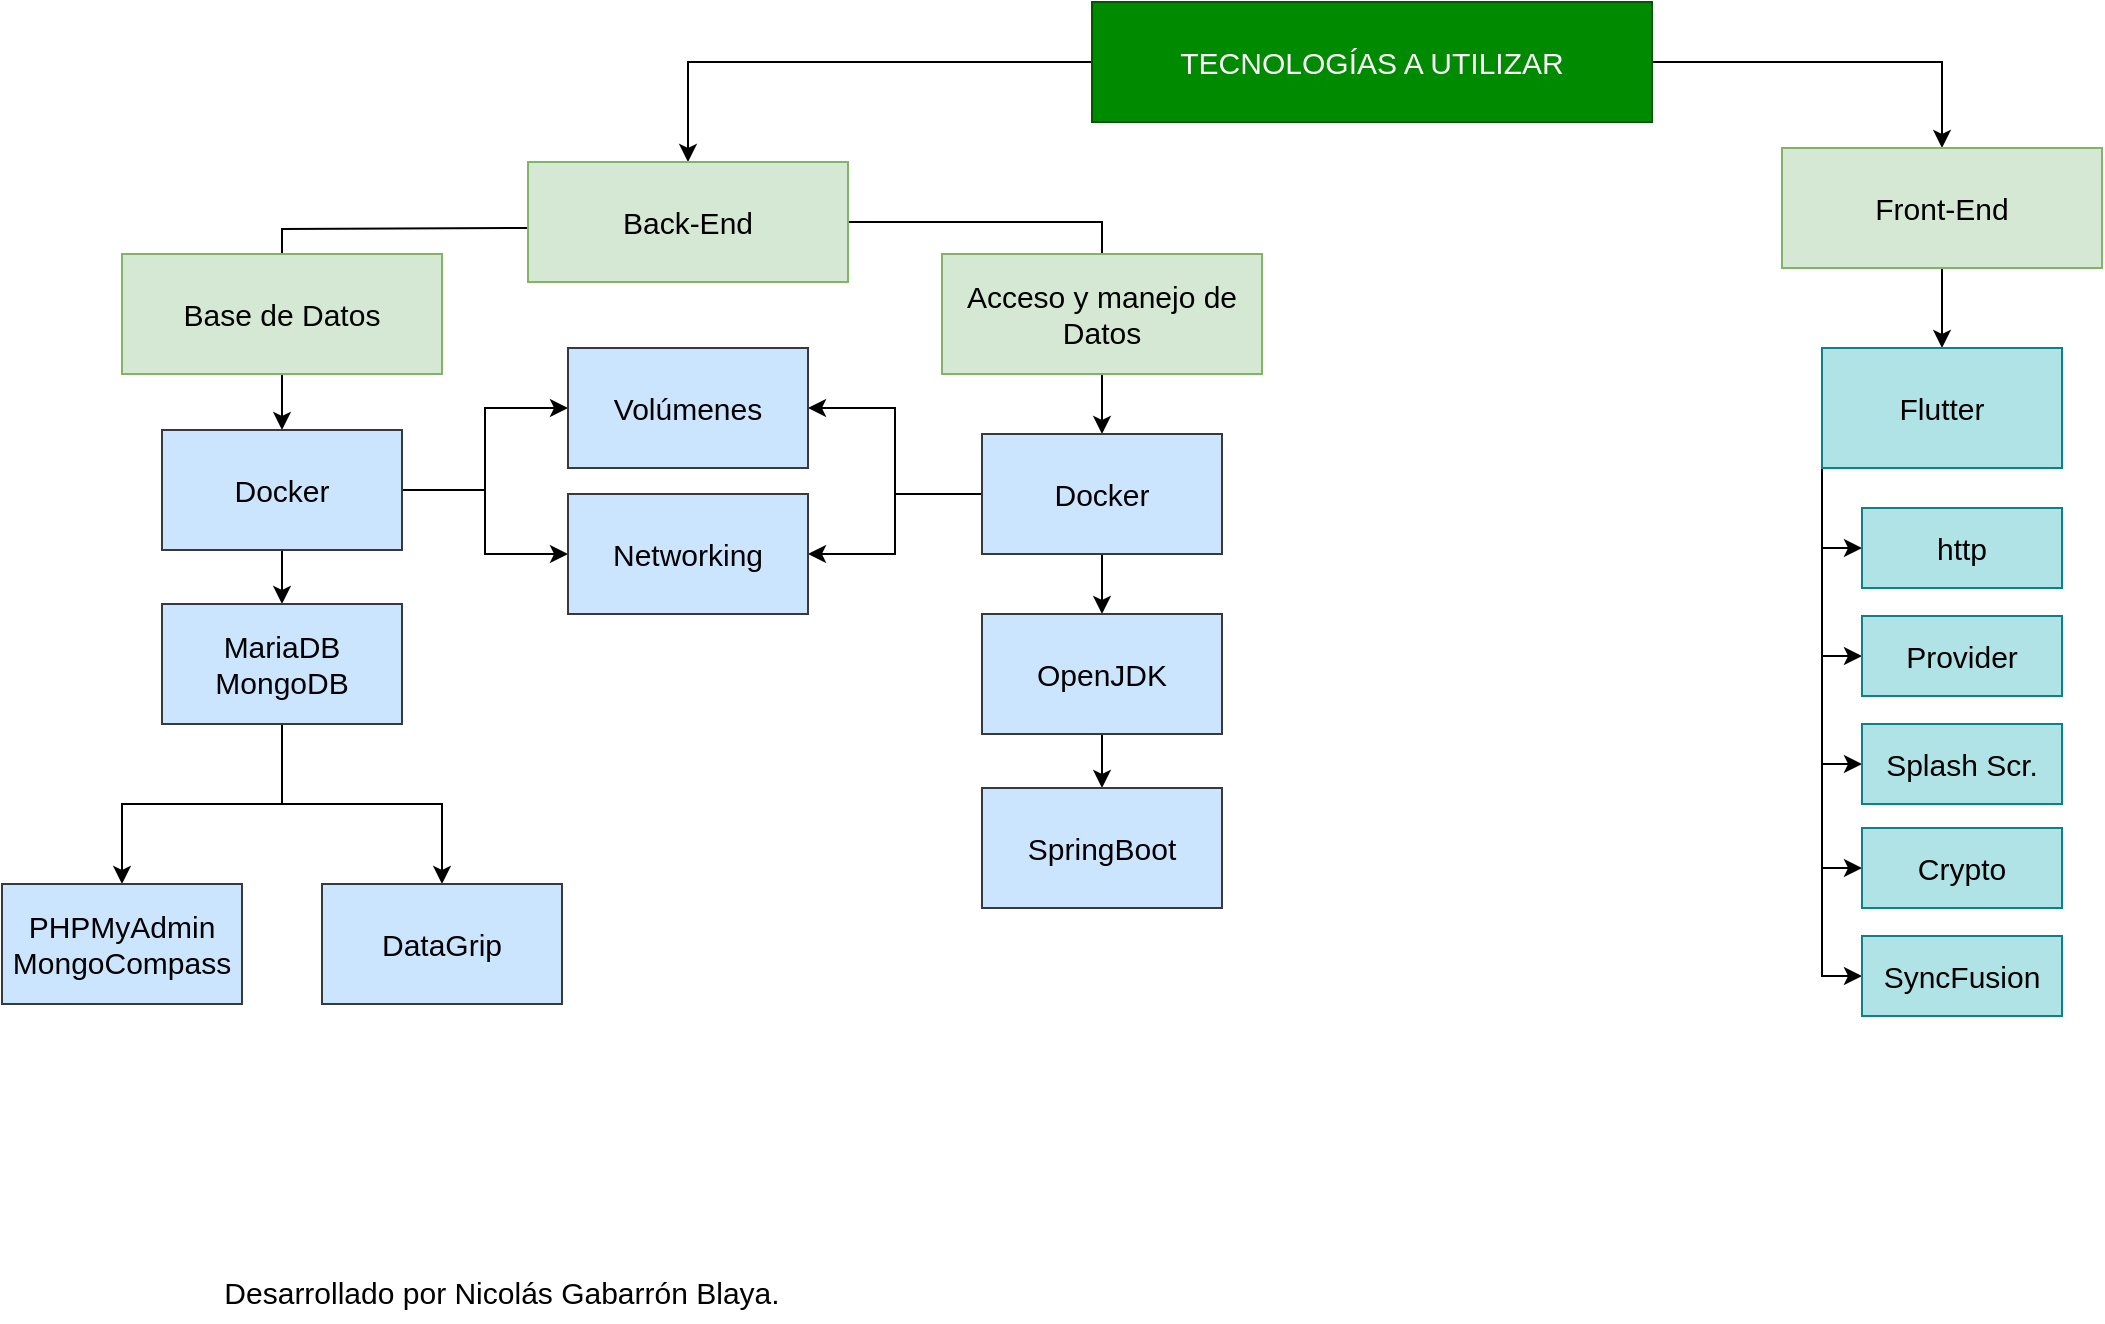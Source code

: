 <mxfile version="16.5.1" type="device"><diagram id="NNoNFBBT7Oe9PIwJORF4" name="Página-1"><mxGraphModel dx="2275" dy="769" grid="1" gridSize="10" guides="1" tooltips="1" connect="1" arrows="1" fold="1" page="1" pageScale="1" pageWidth="1169" pageHeight="827" math="0" shadow="0"><root><mxCell id="0"/><mxCell id="1" parent="0"/><mxCell id="P5pfaCW8GdJxBX0kkYBG-5" style="edgeStyle=orthogonalEdgeStyle;rounded=0;orthogonalLoop=1;jettySize=auto;html=1;entryX=0.5;entryY=0;entryDx=0;entryDy=0;fontSize=15;" parent="1" source="P5pfaCW8GdJxBX0kkYBG-1" target="P5pfaCW8GdJxBX0kkYBG-2" edge="1"><mxGeometry relative="1" as="geometry"/></mxCell><mxCell id="P5pfaCW8GdJxBX0kkYBG-6" style="edgeStyle=orthogonalEdgeStyle;rounded=0;orthogonalLoop=1;jettySize=auto;html=1;fontSize=15;" parent="1" source="P5pfaCW8GdJxBX0kkYBG-1" target="P5pfaCW8GdJxBX0kkYBG-3" edge="1"><mxGeometry relative="1" as="geometry"/></mxCell><mxCell id="P5pfaCW8GdJxBX0kkYBG-1" value="TECNOLOGÍAS A UTILIZAR" style="rounded=0;whiteSpace=wrap;html=1;fillColor=#008a00;strokeColor=#005700;fontSize=15;fontColor=#ffffff;" parent="1" vertex="1"><mxGeometry x="445" y="167" width="280" height="60" as="geometry"/></mxCell><mxCell id="VD9GNqxOLNKyWqM4I-6m-1" style="edgeStyle=orthogonalEdgeStyle;rounded=0;orthogonalLoop=1;jettySize=auto;html=1;" parent="1" target="P5pfaCW8GdJxBX0kkYBG-32" edge="1"><mxGeometry relative="1" as="geometry"><mxPoint x="163.0" y="280" as="sourcePoint"/></mxGeometry></mxCell><mxCell id="VD9GNqxOLNKyWqM4I-6m-9" style="edgeStyle=orthogonalEdgeStyle;rounded=0;orthogonalLoop=1;jettySize=auto;html=1;" parent="1" source="P5pfaCW8GdJxBX0kkYBG-2" target="VD9GNqxOLNKyWqM4I-6m-3" edge="1"><mxGeometry relative="1" as="geometry"/></mxCell><mxCell id="P5pfaCW8GdJxBX0kkYBG-2" value="Back-End" style="rounded=0;whiteSpace=wrap;html=1;fontSize=15;fillColor=#d5e8d4;strokeColor=#82b366;" parent="1" vertex="1"><mxGeometry x="163" y="247" width="160" height="60" as="geometry"/></mxCell><mxCell id="P5pfaCW8GdJxBX0kkYBG-30" style="edgeStyle=orthogonalEdgeStyle;rounded=0;orthogonalLoop=1;jettySize=auto;html=1;exitX=0.5;exitY=1;exitDx=0;exitDy=0;fontSize=15;" parent="1" source="P5pfaCW8GdJxBX0kkYBG-3" target="P5pfaCW8GdJxBX0kkYBG-14" edge="1"><mxGeometry relative="1" as="geometry"/></mxCell><mxCell id="P5pfaCW8GdJxBX0kkYBG-3" value="Front-End" style="rounded=0;whiteSpace=wrap;html=1;fontSize=15;fillColor=#d5e8d4;strokeColor=#82b366;" parent="1" vertex="1"><mxGeometry x="790" y="240" width="160" height="60" as="geometry"/></mxCell><mxCell id="P5pfaCW8GdJxBX0kkYBG-18" style="edgeStyle=orthogonalEdgeStyle;rounded=0;orthogonalLoop=1;jettySize=auto;html=1;exitX=0;exitY=1;exitDx=0;exitDy=0;entryX=0;entryY=0.5;entryDx=0;entryDy=0;fontSize=15;" parent="1" source="P5pfaCW8GdJxBX0kkYBG-14" target="P5pfaCW8GdJxBX0kkYBG-17" edge="1"><mxGeometry relative="1" as="geometry"/></mxCell><mxCell id="P5pfaCW8GdJxBX0kkYBG-19" style="edgeStyle=orthogonalEdgeStyle;rounded=0;orthogonalLoop=1;jettySize=auto;html=1;exitX=0;exitY=1;exitDx=0;exitDy=0;entryX=0;entryY=0.5;entryDx=0;entryDy=0;fontSize=15;" parent="1" source="P5pfaCW8GdJxBX0kkYBG-14" target="P5pfaCW8GdJxBX0kkYBG-15" edge="1"><mxGeometry relative="1" as="geometry"/></mxCell><mxCell id="VD9GNqxOLNKyWqM4I-6m-20" style="edgeStyle=orthogonalEdgeStyle;rounded=0;orthogonalLoop=1;jettySize=auto;html=1;exitX=0;exitY=1;exitDx=0;exitDy=0;entryX=0;entryY=0.5;entryDx=0;entryDy=0;" parent="1" source="P5pfaCW8GdJxBX0kkYBG-14" target="VD9GNqxOLNKyWqM4I-6m-17" edge="1"><mxGeometry relative="1" as="geometry"/></mxCell><mxCell id="VD9GNqxOLNKyWqM4I-6m-21" style="edgeStyle=orthogonalEdgeStyle;rounded=0;orthogonalLoop=1;jettySize=auto;html=1;exitX=0;exitY=1;exitDx=0;exitDy=0;entryX=0;entryY=0.5;entryDx=0;entryDy=0;" parent="1" source="P5pfaCW8GdJxBX0kkYBG-14" target="VD9GNqxOLNKyWqM4I-6m-18" edge="1"><mxGeometry relative="1" as="geometry"/></mxCell><mxCell id="VD9GNqxOLNKyWqM4I-6m-22" style="edgeStyle=orthogonalEdgeStyle;rounded=0;orthogonalLoop=1;jettySize=auto;html=1;exitX=0;exitY=1;exitDx=0;exitDy=0;entryX=0;entryY=0.5;entryDx=0;entryDy=0;" parent="1" source="P5pfaCW8GdJxBX0kkYBG-14" target="VD9GNqxOLNKyWqM4I-6m-19" edge="1"><mxGeometry relative="1" as="geometry"/></mxCell><mxCell id="P5pfaCW8GdJxBX0kkYBG-14" value="Flutter" style="rounded=0;whiteSpace=wrap;html=1;fontSize=15;fillColor=#b0e3e6;strokeColor=#0e8088;" parent="1" vertex="1"><mxGeometry x="810" y="340" width="120" height="60" as="geometry"/></mxCell><mxCell id="P5pfaCW8GdJxBX0kkYBG-15" value="Provider" style="rounded=0;whiteSpace=wrap;html=1;fontSize=15;fillColor=#b0e3e6;strokeColor=#0e8088;" parent="1" vertex="1"><mxGeometry x="830" y="474" width="100" height="40" as="geometry"/></mxCell><mxCell id="P5pfaCW8GdJxBX0kkYBG-17" value="http" style="rounded=0;whiteSpace=wrap;html=1;fontSize=15;fillColor=#b0e3e6;strokeColor=#0e8088;" parent="1" vertex="1"><mxGeometry x="830" y="420" width="100" height="40" as="geometry"/></mxCell><mxCell id="P5pfaCW8GdJxBX0kkYBG-27" style="edgeStyle=orthogonalEdgeStyle;rounded=0;orthogonalLoop=1;jettySize=auto;html=1;fontSize=15;startArrow=none;" parent="1" source="P5pfaCW8GdJxBX0kkYBG-32" target="P5pfaCW8GdJxBX0kkYBG-22" edge="1"><mxGeometry relative="1" as="geometry"/></mxCell><mxCell id="P5pfaCW8GdJxBX0kkYBG-21" value="Base de Datos" style="rounded=0;whiteSpace=wrap;html=1;fontSize=15;fillColor=#d5e8d4;strokeColor=#82b366;" parent="1" vertex="1"><mxGeometry x="-40" y="293" width="160" height="60" as="geometry"/></mxCell><mxCell id="P5pfaCW8GdJxBX0kkYBG-28" style="edgeStyle=orthogonalEdgeStyle;rounded=0;orthogonalLoop=1;jettySize=auto;html=1;entryX=0.5;entryY=0;entryDx=0;entryDy=0;fontSize=15;" parent="1" source="P5pfaCW8GdJxBX0kkYBG-22" target="P5pfaCW8GdJxBX0kkYBG-23" edge="1"><mxGeometry relative="1" as="geometry"/></mxCell><mxCell id="P5pfaCW8GdJxBX0kkYBG-29" style="edgeStyle=orthogonalEdgeStyle;rounded=0;orthogonalLoop=1;jettySize=auto;html=1;exitX=0.5;exitY=1;exitDx=0;exitDy=0;entryX=0.5;entryY=0;entryDx=0;entryDy=0;fontSize=15;" parent="1" source="P5pfaCW8GdJxBX0kkYBG-22" target="P5pfaCW8GdJxBX0kkYBG-24" edge="1"><mxGeometry relative="1" as="geometry"/></mxCell><mxCell id="P5pfaCW8GdJxBX0kkYBG-22" value="MariaDB&lt;br&gt;MongoDB" style="rounded=0;whiteSpace=wrap;html=1;fontSize=15;fillColor=#cce5ff;strokeColor=#36393d;" parent="1" vertex="1"><mxGeometry x="-20" y="468" width="120" height="60" as="geometry"/></mxCell><mxCell id="P5pfaCW8GdJxBX0kkYBG-23" value="PHPMyAdmin&lt;br&gt;MongoCompass" style="rounded=0;whiteSpace=wrap;html=1;fontSize=15;fillColor=#cce5ff;strokeColor=#36393d;" parent="1" vertex="1"><mxGeometry x="-100" y="608" width="120" height="60" as="geometry"/></mxCell><mxCell id="P5pfaCW8GdJxBX0kkYBG-24" value="DataGrip" style="rounded=0;whiteSpace=wrap;html=1;fontSize=15;fillColor=#cce5ff;strokeColor=#36393d;" parent="1" vertex="1"><mxGeometry x="60" y="608" width="120" height="60" as="geometry"/></mxCell><mxCell id="P5pfaCW8GdJxBX0kkYBG-31" value="Desarrollado por Nicolás Gabarrón Blaya." style="text;html=1;strokeColor=none;fillColor=none;align=center;verticalAlign=middle;whiteSpace=wrap;rounded=0;fontSize=15;" parent="1" vertex="1"><mxGeometry y="797" width="300" height="30" as="geometry"/></mxCell><mxCell id="VD9GNqxOLNKyWqM4I-6m-12" style="edgeStyle=orthogonalEdgeStyle;rounded=0;orthogonalLoop=1;jettySize=auto;html=1;entryX=0;entryY=0.5;entryDx=0;entryDy=0;" parent="1" source="P5pfaCW8GdJxBX0kkYBG-32" target="VD9GNqxOLNKyWqM4I-6m-10" edge="1"><mxGeometry relative="1" as="geometry"/></mxCell><mxCell id="VD9GNqxOLNKyWqM4I-6m-13" style="edgeStyle=orthogonalEdgeStyle;rounded=0;orthogonalLoop=1;jettySize=auto;html=1;entryX=0;entryY=0.5;entryDx=0;entryDy=0;" parent="1" source="P5pfaCW8GdJxBX0kkYBG-32" target="VD9GNqxOLNKyWqM4I-6m-11" edge="1"><mxGeometry relative="1" as="geometry"/></mxCell><mxCell id="P5pfaCW8GdJxBX0kkYBG-32" value="Docker" style="rounded=0;whiteSpace=wrap;html=1;fontSize=15;fillColor=#cce5ff;strokeColor=#36393d;" parent="1" vertex="1"><mxGeometry x="-20" y="381" width="120" height="60" as="geometry"/></mxCell><mxCell id="VD9GNqxOLNKyWqM4I-6m-2" value="Acceso y manejo de Datos" style="rounded=0;whiteSpace=wrap;html=1;fontSize=15;fillColor=#d5e8d4;strokeColor=#82b366;" parent="1" vertex="1"><mxGeometry x="370" y="293" width="160" height="60" as="geometry"/></mxCell><mxCell id="VD9GNqxOLNKyWqM4I-6m-6" style="edgeStyle=orthogonalEdgeStyle;rounded=0;orthogonalLoop=1;jettySize=auto;html=1;" parent="1" source="VD9GNqxOLNKyWqM4I-6m-3" target="VD9GNqxOLNKyWqM4I-6m-4" edge="1"><mxGeometry relative="1" as="geometry"/></mxCell><mxCell id="VD9GNqxOLNKyWqM4I-6m-14" style="edgeStyle=orthogonalEdgeStyle;rounded=0;orthogonalLoop=1;jettySize=auto;html=1;entryX=1;entryY=0.5;entryDx=0;entryDy=0;" parent="1" source="VD9GNqxOLNKyWqM4I-6m-3" target="VD9GNqxOLNKyWqM4I-6m-10" edge="1"><mxGeometry relative="1" as="geometry"/></mxCell><mxCell id="VD9GNqxOLNKyWqM4I-6m-15" style="edgeStyle=orthogonalEdgeStyle;rounded=0;orthogonalLoop=1;jettySize=auto;html=1;" parent="1" source="VD9GNqxOLNKyWqM4I-6m-3" target="VD9GNqxOLNKyWqM4I-6m-11" edge="1"><mxGeometry relative="1" as="geometry"/></mxCell><mxCell id="VD9GNqxOLNKyWqM4I-6m-3" value="Docker" style="rounded=0;whiteSpace=wrap;html=1;fontSize=15;fillColor=#cce5ff;strokeColor=#36393d;" parent="1" vertex="1"><mxGeometry x="390" y="383" width="120" height="60" as="geometry"/></mxCell><mxCell id="VD9GNqxOLNKyWqM4I-6m-7" style="edgeStyle=orthogonalEdgeStyle;rounded=0;orthogonalLoop=1;jettySize=auto;html=1;" parent="1" source="VD9GNqxOLNKyWqM4I-6m-4" target="VD9GNqxOLNKyWqM4I-6m-5" edge="1"><mxGeometry relative="1" as="geometry"/></mxCell><mxCell id="VD9GNqxOLNKyWqM4I-6m-4" value="OpenJDK" style="rounded=0;whiteSpace=wrap;html=1;fontSize=15;fillColor=#cce5ff;strokeColor=#36393d;" parent="1" vertex="1"><mxGeometry x="390" y="473" width="120" height="60" as="geometry"/></mxCell><mxCell id="VD9GNqxOLNKyWqM4I-6m-5" value="SpringBoot" style="rounded=0;whiteSpace=wrap;html=1;fontSize=15;fillColor=#cce5ff;strokeColor=#36393d;" parent="1" vertex="1"><mxGeometry x="390" y="560" width="120" height="60" as="geometry"/></mxCell><mxCell id="VD9GNqxOLNKyWqM4I-6m-10" value="Volúmenes" style="rounded=0;whiteSpace=wrap;html=1;fontSize=15;fillColor=#cce5ff;strokeColor=#36393d;" parent="1" vertex="1"><mxGeometry x="183" y="340" width="120" height="60" as="geometry"/></mxCell><mxCell id="VD9GNqxOLNKyWqM4I-6m-11" value="Networking" style="rounded=0;whiteSpace=wrap;html=1;fontSize=15;fillColor=#cce5ff;strokeColor=#36393d;" parent="1" vertex="1"><mxGeometry x="183" y="413" width="120" height="60" as="geometry"/></mxCell><mxCell id="VD9GNqxOLNKyWqM4I-6m-17" value="Splash Scr." style="rounded=0;whiteSpace=wrap;html=1;fontSize=15;fillColor=#b0e3e6;strokeColor=#0e8088;" parent="1" vertex="1"><mxGeometry x="830" y="528" width="100" height="40" as="geometry"/></mxCell><mxCell id="VD9GNqxOLNKyWqM4I-6m-18" value="Crypto" style="rounded=0;whiteSpace=wrap;html=1;fontSize=15;fillColor=#b0e3e6;strokeColor=#0e8088;" parent="1" vertex="1"><mxGeometry x="830" y="580" width="100" height="40" as="geometry"/></mxCell><mxCell id="VD9GNqxOLNKyWqM4I-6m-19" value="SyncFusion" style="rounded=0;whiteSpace=wrap;html=1;fontSize=15;fillColor=#b0e3e6;strokeColor=#0e8088;" parent="1" vertex="1"><mxGeometry x="830" y="634" width="100" height="40" as="geometry"/></mxCell></root></mxGraphModel></diagram></mxfile>